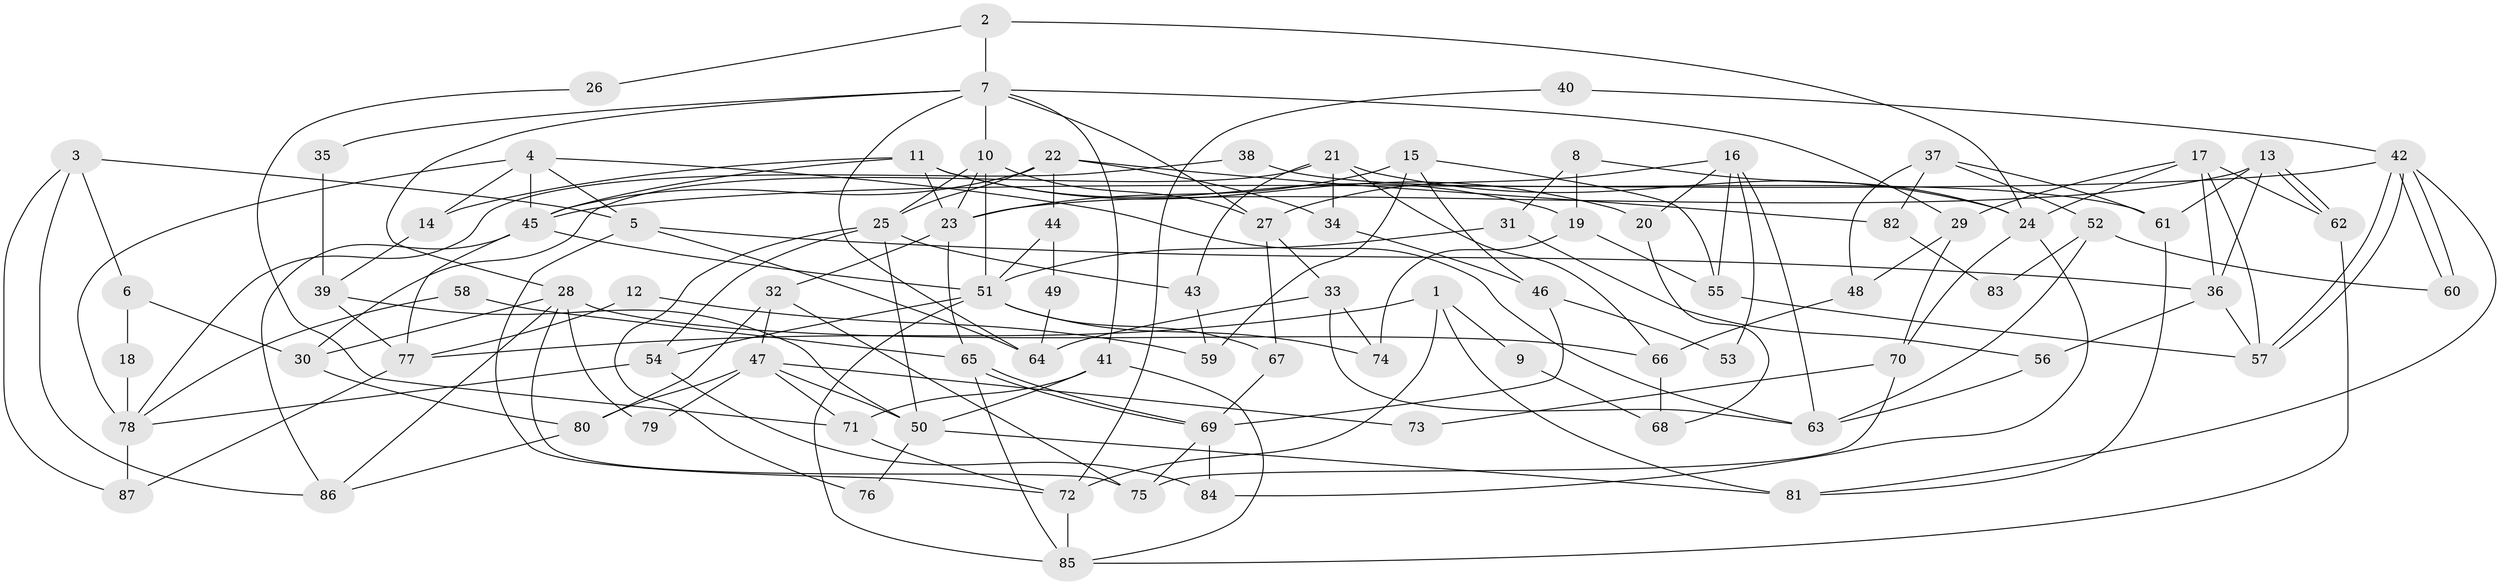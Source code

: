 // coarse degree distribution, {4: 0.21818181818181817, 3: 0.18181818181818182, 6: 0.14545454545454545, 8: 0.07272727272727272, 9: 0.03636363636363636, 7: 0.12727272727272726, 5: 0.07272727272727272, 2: 0.12727272727272726, 13: 0.01818181818181818}
// Generated by graph-tools (version 1.1) at 2025/24/03/03/25 07:24:04]
// undirected, 87 vertices, 174 edges
graph export_dot {
graph [start="1"]
  node [color=gray90,style=filled];
  1;
  2;
  3;
  4;
  5;
  6;
  7;
  8;
  9;
  10;
  11;
  12;
  13;
  14;
  15;
  16;
  17;
  18;
  19;
  20;
  21;
  22;
  23;
  24;
  25;
  26;
  27;
  28;
  29;
  30;
  31;
  32;
  33;
  34;
  35;
  36;
  37;
  38;
  39;
  40;
  41;
  42;
  43;
  44;
  45;
  46;
  47;
  48;
  49;
  50;
  51;
  52;
  53;
  54;
  55;
  56;
  57;
  58;
  59;
  60;
  61;
  62;
  63;
  64;
  65;
  66;
  67;
  68;
  69;
  70;
  71;
  72;
  73;
  74;
  75;
  76;
  77;
  78;
  79;
  80;
  81;
  82;
  83;
  84;
  85;
  86;
  87;
  1 -- 77;
  1 -- 72;
  1 -- 9;
  1 -- 81;
  2 -- 24;
  2 -- 7;
  2 -- 26;
  3 -- 86;
  3 -- 5;
  3 -- 6;
  3 -- 87;
  4 -- 45;
  4 -- 63;
  4 -- 5;
  4 -- 14;
  4 -- 78;
  5 -- 36;
  5 -- 64;
  5 -- 72;
  6 -- 30;
  6 -- 18;
  7 -- 10;
  7 -- 27;
  7 -- 28;
  7 -- 29;
  7 -- 35;
  7 -- 41;
  7 -- 64;
  8 -- 24;
  8 -- 19;
  8 -- 31;
  9 -- 68;
  10 -- 51;
  10 -- 25;
  10 -- 23;
  10 -- 27;
  11 -- 23;
  11 -- 45;
  11 -- 14;
  11 -- 19;
  11 -- 20;
  12 -- 59;
  12 -- 77;
  13 -- 62;
  13 -- 62;
  13 -- 23;
  13 -- 36;
  13 -- 61;
  14 -- 39;
  15 -- 23;
  15 -- 55;
  15 -- 46;
  15 -- 59;
  16 -- 55;
  16 -- 27;
  16 -- 20;
  16 -- 53;
  16 -- 63;
  17 -- 62;
  17 -- 36;
  17 -- 24;
  17 -- 29;
  17 -- 57;
  18 -- 78;
  19 -- 74;
  19 -- 55;
  20 -- 68;
  21 -- 24;
  21 -- 34;
  21 -- 30;
  21 -- 43;
  21 -- 66;
  22 -- 25;
  22 -- 45;
  22 -- 34;
  22 -- 44;
  22 -- 82;
  23 -- 32;
  23 -- 65;
  24 -- 84;
  24 -- 70;
  25 -- 54;
  25 -- 50;
  25 -- 43;
  25 -- 76;
  26 -- 71;
  27 -- 33;
  27 -- 67;
  28 -- 86;
  28 -- 30;
  28 -- 66;
  28 -- 75;
  28 -- 79;
  29 -- 48;
  29 -- 70;
  30 -- 80;
  31 -- 51;
  31 -- 56;
  32 -- 47;
  32 -- 75;
  32 -- 80;
  33 -- 64;
  33 -- 63;
  33 -- 74;
  34 -- 46;
  35 -- 39;
  36 -- 57;
  36 -- 56;
  37 -- 48;
  37 -- 61;
  37 -- 52;
  37 -- 82;
  38 -- 61;
  38 -- 78;
  39 -- 50;
  39 -- 77;
  40 -- 72;
  40 -- 42;
  41 -- 85;
  41 -- 50;
  41 -- 71;
  42 -- 57;
  42 -- 57;
  42 -- 60;
  42 -- 60;
  42 -- 45;
  42 -- 81;
  43 -- 59;
  44 -- 51;
  44 -- 49;
  45 -- 51;
  45 -- 77;
  45 -- 86;
  46 -- 69;
  46 -- 53;
  47 -- 80;
  47 -- 50;
  47 -- 71;
  47 -- 73;
  47 -- 79;
  48 -- 66;
  49 -- 64;
  50 -- 81;
  50 -- 76;
  51 -- 67;
  51 -- 85;
  51 -- 54;
  51 -- 74;
  52 -- 63;
  52 -- 60;
  52 -- 83;
  54 -- 78;
  54 -- 84;
  55 -- 57;
  56 -- 63;
  58 -- 65;
  58 -- 78;
  61 -- 81;
  62 -- 85;
  65 -- 69;
  65 -- 69;
  65 -- 85;
  66 -- 68;
  67 -- 69;
  69 -- 75;
  69 -- 84;
  70 -- 73;
  70 -- 75;
  71 -- 72;
  72 -- 85;
  77 -- 87;
  78 -- 87;
  80 -- 86;
  82 -- 83;
}
